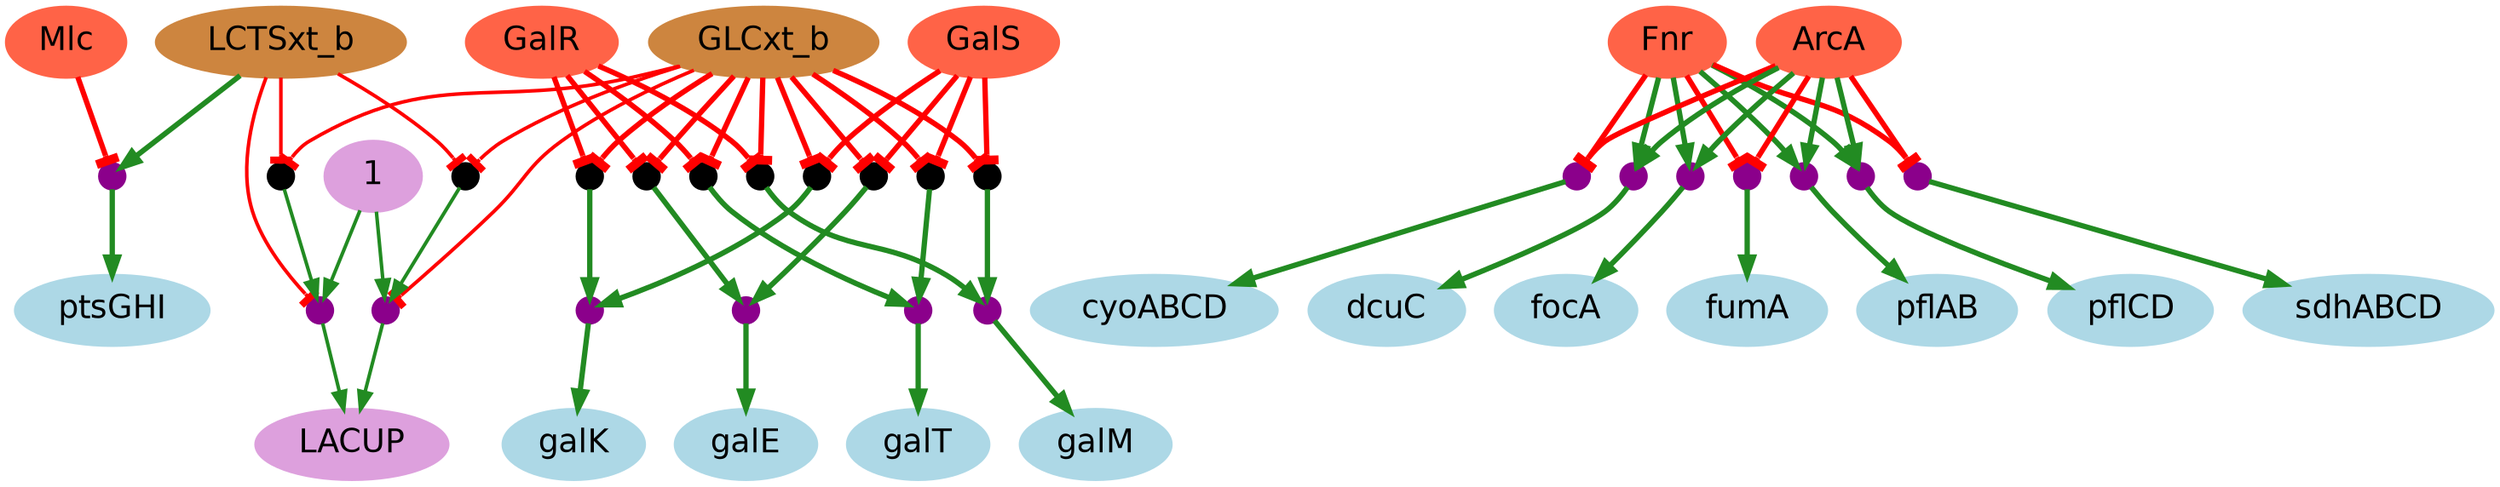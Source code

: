 digraph  {
"excluLACUP!GLCxt_b+!LCTSxt_b!LCTSxt_b1" [color=darkmagenta, fillcolor=darkmagenta, fixedsize=True, fontname=Helvetica, fontsize=18, height="0.2", label=" ", shape=ellipse, style="filled, bold", width="0.2"];
LACUP [color=plum, fillcolor=plum, fontname=Helvetica, fontsize=18, shape=ellipse, style="filled, bold"];
LCTSxt_b [color=peru, fillcolor=peru, fontname=Helvetica, fontsize=18, shape=ellipse, style="filled, bold"];
"intermedexcluLACUP!GLCxt_b+!LCTSxt_b!LCTSxt_b1 part !GLCxt_b+!LCTSxt_b" [color=black, fillcolor=black, fixedsize=True, fontname=Helvetica, fontsize=18, height="0.2", label=".", shape=ellipse, style="filled, bold", width="0.2"];
GLCxt_b [color=peru, fillcolor=peru, fontname=Helvetica, fontsize=18, shape=ellipse, style="filled, bold"];
1 [color=plum, fillcolor=plum, fontname=Helvetica, fontsize=18, shape=ellipse, style="filled, bold"];
"excluLACUP!GLCxt_b!GLCxt_b+!LCTSxt_b1" [color=darkmagenta, fillcolor=darkmagenta, fixedsize=True, fontname=Helvetica, fontsize=18, height="0.2", label=" ", shape=ellipse, style="filled, bold", width="0.2"];
"intermedexcluLACUP!GLCxt_b!GLCxt_b+!LCTSxt_b1 part !GLCxt_b+!LCTSxt_b" [color=black, fillcolor=black, fixedsize=True, fontname=Helvetica, fontsize=18, height="0.2", label=".", shape=ellipse, style="filled, bold", width="0.2"];
"exclucyoABCD!ArcA!Fnr" [color=darkmagenta, fillcolor=darkmagenta, fixedsize=True, fontname=Helvetica, fontsize=18, height="0.2", label=" ", shape=ellipse, style="filled, bold", width="0.2"];
cyoABCD [color=lightblue, fillcolor=lightblue, fontname=Helvetica, fontsize=18, shape=ellipse, style="filled, bold"];
Fnr [color=tomato, fillcolor=tomato, fontname=Helvetica, fontsize=18, shape=ellipse, style="filled, bold"];
ArcA [color=tomato, fillcolor=tomato, fontname=Helvetica, fontsize=18, shape=ellipse, style="filled, bold"];
excludcuCArcAFnr [color=darkmagenta, fillcolor=darkmagenta, fixedsize=True, fontname=Helvetica, fontsize=18, height="0.2", label=" ", shape=ellipse, style="filled, bold", width="0.2"];
dcuC [color=lightblue, fillcolor=lightblue, fontname=Helvetica, fontsize=18, shape=ellipse, style="filled, bold"];
exclufocAArcAFnr [color=darkmagenta, fillcolor=darkmagenta, fixedsize=True, fontname=Helvetica, fontsize=18, height="0.2", label=" ", shape=ellipse, style="filled, bold", width="0.2"];
focA [color=lightblue, fillcolor=lightblue, fontname=Helvetica, fontsize=18, shape=ellipse, style="filled, bold"];
"exclufumA!ArcA!Fnr" [color=darkmagenta, fillcolor=darkmagenta, fixedsize=True, fontname=Helvetica, fontsize=18, height="0.2", label=" ", shape=ellipse, style="filled, bold", width="0.2"];
fumA [color=lightblue, fillcolor=lightblue, fontname=Helvetica, fontsize=18, shape=ellipse, style="filled, bold"];
"exclugalE!GLCxt_b+!GalR!GLCxt_b+!GalS" [color=darkmagenta, fillcolor=darkmagenta, fixedsize=True, fontname=Helvetica, fontsize=18, height="0.2", label=" ", shape=ellipse, style="filled, bold", width="0.2"];
galE [color=lightblue, fillcolor=lightblue, fontname=Helvetica, fontsize=18, shape=ellipse, style="filled, bold"];
"intermedexclugalE!GLCxt_b+!GalR!GLCxt_b+!GalS part !GLCxt_b+!GalS" [color=black, fillcolor=black, fixedsize=True, fontname=Helvetica, fontsize=18, height="0.2", label=".", shape=ellipse, style="filled, bold", width="0.2"];
GalS [color=tomato, fillcolor=tomato, fontname=Helvetica, fontsize=18, shape=ellipse, style="filled, bold"];
"intermedexclugalE!GLCxt_b+!GalR!GLCxt_b+!GalS part !GLCxt_b+!GalR" [color=black, fillcolor=black, fixedsize=True, fontname=Helvetica, fontsize=18, height="0.2", label=".", shape=ellipse, style="filled, bold", width="0.2"];
GalR [color=tomato, fillcolor=tomato, fontname=Helvetica, fontsize=18, shape=ellipse, style="filled, bold"];
"exclugalK!GLCxt_b+!GalR!GLCxt_b+!GalS" [color=darkmagenta, fillcolor=darkmagenta, fixedsize=True, fontname=Helvetica, fontsize=18, height="0.2", label=" ", shape=ellipse, style="filled, bold", width="0.2"];
galK [color=lightblue, fillcolor=lightblue, fontname=Helvetica, fontsize=18, shape=ellipse, style="filled, bold"];
"intermedexclugalK!GLCxt_b+!GalR!GLCxt_b+!GalS part !GLCxt_b+!GalS" [color=black, fillcolor=black, fixedsize=True, fontname=Helvetica, fontsize=18, height="0.2", label=".", shape=ellipse, style="filled, bold", width="0.2"];
"intermedexclugalK!GLCxt_b+!GalR!GLCxt_b+!GalS part !GLCxt_b+!GalR" [color=black, fillcolor=black, fixedsize=True, fontname=Helvetica, fontsize=18, height="0.2", label=".", shape=ellipse, style="filled, bold", width="0.2"];
"exclugalM!GLCxt_b+!GalR!GLCxt_b+!GalS" [color=darkmagenta, fillcolor=darkmagenta, fixedsize=True, fontname=Helvetica, fontsize=18, height="0.2", label=" ", shape=ellipse, style="filled, bold", width="0.2"];
galM [color=lightblue, fillcolor=lightblue, fontname=Helvetica, fontsize=18, shape=ellipse, style="filled, bold"];
"intermedexclugalM!GLCxt_b+!GalR!GLCxt_b+!GalS part !GLCxt_b+!GalS" [color=black, fillcolor=black, fixedsize=True, fontname=Helvetica, fontsize=18, height="0.2", label=".", shape=ellipse, style="filled, bold", width="0.2"];
"intermedexclugalM!GLCxt_b+!GalR!GLCxt_b+!GalS part !GLCxt_b+!GalR" [color=black, fillcolor=black, fixedsize=True, fontname=Helvetica, fontsize=18, height="0.2", label=".", shape=ellipse, style="filled, bold", width="0.2"];
"exclugalT!GLCxt_b+!GalR!GLCxt_b+!GalS" [color=darkmagenta, fillcolor=darkmagenta, fixedsize=True, fontname=Helvetica, fontsize=18, height="0.2", label=" ", shape=ellipse, style="filled, bold", width="0.2"];
galT [color=lightblue, fillcolor=lightblue, fontname=Helvetica, fontsize=18, shape=ellipse, style="filled, bold"];
"intermedexclugalT!GLCxt_b+!GalR!GLCxt_b+!GalS part !GLCxt_b+!GalS" [color=black, fillcolor=black, fixedsize=True, fontname=Helvetica, fontsize=18, height="0.2", label=".", shape=ellipse, style="filled, bold", width="0.2"];
"intermedexclugalT!GLCxt_b+!GalR!GLCxt_b+!GalS part !GLCxt_b+!GalR" [color=black, fillcolor=black, fixedsize=True, fontname=Helvetica, fontsize=18, height="0.2", label=".", shape=ellipse, style="filled, bold", width="0.2"];
exclupflABArcAFnr [color=darkmagenta, fillcolor=darkmagenta, fixedsize=True, fontname=Helvetica, fontsize=18, height="0.2", label=" ", shape=ellipse, style="filled, bold", width="0.2"];
pflAB [color=lightblue, fillcolor=lightblue, fontname=Helvetica, fontsize=18, shape=ellipse, style="filled, bold"];
exclupflCDArcAFnr [color=darkmagenta, fillcolor=darkmagenta, fixedsize=True, fontname=Helvetica, fontsize=18, height="0.2", label=" ", shape=ellipse, style="filled, bold", width="0.2"];
pflCD [color=lightblue, fillcolor=lightblue, fontname=Helvetica, fontsize=18, shape=ellipse, style="filled, bold"];
"excluptsGHI!MlcLCTSxt_b" [color=darkmagenta, fillcolor=darkmagenta, fixedsize=True, fontname=Helvetica, fontsize=18, height="0.2", label=" ", shape=ellipse, style="filled, bold", width="0.2"];
ptsGHI [color=lightblue, fillcolor=lightblue, fontname=Helvetica, fontsize=18, shape=ellipse, style="filled, bold"];
Mlc [color=tomato, fillcolor=tomato, fontname=Helvetica, fontsize=18, shape=ellipse, style="filled, bold"];
"exclusdhABCD!ArcA!Fnr" [color=darkmagenta, fillcolor=darkmagenta, fixedsize=True, fontname=Helvetica, fontsize=18, height="0.2", label=" ", shape=ellipse, style="filled, bold", width="0.2"];
sdhABCD [color=lightblue, fillcolor=lightblue, fontname=Helvetica, fontsize=18, shape=ellipse, style="filled, bold"];
"excluLACUP!GLCxt_b+!LCTSxt_b!LCTSxt_b1" -> LACUP  [arrowhead=normal, color=forestgreen, dir=forward, key=0, penwidth=2, sign=1, weight=2];
LCTSxt_b -> "excluLACUP!GLCxt_b+!LCTSxt_b!LCTSxt_b1"  [arrowhead=tee, color=red, dir=forward, key=0, penwidth=2, sign="-1", weight=2];
LCTSxt_b -> "intermedexcluLACUP!GLCxt_b+!LCTSxt_b!LCTSxt_b1 part !GLCxt_b+!LCTSxt_b"  [arrowhead=tee, color=red, dir=forward, key=0, penwidth=2, sign="-1", weight=2];
LCTSxt_b -> "intermedexcluLACUP!GLCxt_b!GLCxt_b+!LCTSxt_b1 part !GLCxt_b+!LCTSxt_b"  [arrowhead=tee, color=red, dir=forward, key=0, penwidth=2, sign="-1", weight=2];
LCTSxt_b -> "excluptsGHI!MlcLCTSxt_b"  [arrowhead=normal, color=forestgreen, dir=forward, key=0, penwidth=3, sign=1, weight=3];
"intermedexcluLACUP!GLCxt_b+!LCTSxt_b!LCTSxt_b1 part !GLCxt_b+!LCTSxt_b" -> "excluLACUP!GLCxt_b+!LCTSxt_b!LCTSxt_b1"  [arrowhead=normal, color=forestgreen, dir=forward, key=0, penwidth=2, sign=1, weight=2];
GLCxt_b -> "intermedexcluLACUP!GLCxt_b+!LCTSxt_b!LCTSxt_b1 part !GLCxt_b+!LCTSxt_b"  [arrowhead=tee, color=red, dir=forward, key=0, penwidth=2, sign="-1", weight=2];
GLCxt_b -> "excluLACUP!GLCxt_b!GLCxt_b+!LCTSxt_b1"  [arrowhead=tee, color=red, dir=forward, key=0, penwidth=2, sign="-1", weight=2];
GLCxt_b -> "intermedexcluLACUP!GLCxt_b!GLCxt_b+!LCTSxt_b1 part !GLCxt_b+!LCTSxt_b"  [arrowhead=tee, color=red, dir=forward, key=0, penwidth=2, sign="-1", weight=2];
GLCxt_b -> "intermedexclugalE!GLCxt_b+!GalR!GLCxt_b+!GalS part !GLCxt_b+!GalS"  [arrowhead=tee, color=red, dir=forward, key=0, penwidth=3, sign="-1", weight=3];
GLCxt_b -> "intermedexclugalE!GLCxt_b+!GalR!GLCxt_b+!GalS part !GLCxt_b+!GalR"  [arrowhead=tee, color=red, dir=forward, key=0, penwidth=3, sign="-1", weight=3];
GLCxt_b -> "intermedexclugalK!GLCxt_b+!GalR!GLCxt_b+!GalS part !GLCxt_b+!GalS"  [arrowhead=tee, color=red, dir=forward, key=0, penwidth=3, sign="-1", weight=3];
GLCxt_b -> "intermedexclugalK!GLCxt_b+!GalR!GLCxt_b+!GalS part !GLCxt_b+!GalR"  [arrowhead=tee, color=red, dir=forward, key=0, penwidth=3, sign="-1", weight=3];
GLCxt_b -> "intermedexclugalM!GLCxt_b+!GalR!GLCxt_b+!GalS part !GLCxt_b+!GalS"  [arrowhead=tee, color=red, dir=forward, key=0, penwidth=3, sign="-1", weight=3];
GLCxt_b -> "intermedexclugalM!GLCxt_b+!GalR!GLCxt_b+!GalS part !GLCxt_b+!GalR"  [arrowhead=tee, color=red, dir=forward, key=0, penwidth=3, sign="-1", weight=3];
GLCxt_b -> "intermedexclugalT!GLCxt_b+!GalR!GLCxt_b+!GalS part !GLCxt_b+!GalS"  [arrowhead=tee, color=red, dir=forward, key=0, penwidth=3, sign="-1", weight=3];
GLCxt_b -> "intermedexclugalT!GLCxt_b+!GalR!GLCxt_b+!GalS part !GLCxt_b+!GalR"  [arrowhead=tee, color=red, dir=forward, key=0, penwidth=3, sign="-1", weight=3];
1 -> "excluLACUP!GLCxt_b+!LCTSxt_b!LCTSxt_b1"  [arrowhead=normal, color=forestgreen, dir=forward, key=0, penwidth=2, sign=1, weight=2];
1 -> "excluLACUP!GLCxt_b!GLCxt_b+!LCTSxt_b1"  [arrowhead=normal, color=forestgreen, dir=forward, key=0, penwidth=2, sign=1, weight=2];
"excluLACUP!GLCxt_b!GLCxt_b+!LCTSxt_b1" -> LACUP  [arrowhead=normal, color=forestgreen, dir=forward, key=0, penwidth=2, sign=1, weight=2];
"intermedexcluLACUP!GLCxt_b!GLCxt_b+!LCTSxt_b1 part !GLCxt_b+!LCTSxt_b" -> "excluLACUP!GLCxt_b!GLCxt_b+!LCTSxt_b1"  [arrowhead=normal, color=forestgreen, dir=forward, key=0, penwidth=2, sign=1, weight=2];
"exclucyoABCD!ArcA!Fnr" -> cyoABCD  [arrowhead=normal, color=forestgreen, dir=forward, key=0, penwidth=3, sign=1, weight=3];
Fnr -> "exclucyoABCD!ArcA!Fnr"  [arrowhead=tee, color=red, dir=forward, key=0, penwidth=3, sign="-1", weight=3];
Fnr -> excludcuCArcAFnr  [arrowhead=normal, color=forestgreen, dir=forward, key=0, penwidth=3, sign=1, weight=3];
Fnr -> exclufocAArcAFnr  [arrowhead=normal, color=forestgreen, dir=forward, key=0, penwidth=3, sign=1, weight=3];
Fnr -> "exclufumA!ArcA!Fnr"  [arrowhead=tee, color=red, dir=forward, key=0, penwidth=3, sign="-1", weight=3];
Fnr -> exclupflABArcAFnr  [arrowhead=normal, color=forestgreen, dir=forward, key=0, penwidth=3, sign=1, weight=3];
Fnr -> exclupflCDArcAFnr  [arrowhead=normal, color=forestgreen, dir=forward, key=0, penwidth=3, sign=1, weight=3];
Fnr -> "exclusdhABCD!ArcA!Fnr"  [arrowhead=tee, color=red, dir=forward, key=0, penwidth=3, sign="-1", weight=3];
ArcA -> "exclucyoABCD!ArcA!Fnr"  [arrowhead=tee, color=red, dir=forward, key=0, penwidth=3, sign="-1", weight=3];
ArcA -> excludcuCArcAFnr  [arrowhead=normal, color=forestgreen, dir=forward, key=0, penwidth=3, sign=1, weight=3];
ArcA -> exclufocAArcAFnr  [arrowhead=normal, color=forestgreen, dir=forward, key=0, penwidth=3, sign=1, weight=3];
ArcA -> "exclufumA!ArcA!Fnr"  [arrowhead=tee, color=red, dir=forward, key=0, penwidth=3, sign="-1", weight=3];
ArcA -> exclupflABArcAFnr  [arrowhead=normal, color=forestgreen, dir=forward, key=0, penwidth=3, sign=1, weight=3];
ArcA -> exclupflCDArcAFnr  [arrowhead=normal, color=forestgreen, dir=forward, key=0, penwidth=3, sign=1, weight=3];
ArcA -> "exclusdhABCD!ArcA!Fnr"  [arrowhead=tee, color=red, dir=forward, key=0, penwidth=3, sign="-1", weight=3];
excludcuCArcAFnr -> dcuC  [arrowhead=normal, color=forestgreen, dir=forward, key=0, penwidth=3, sign=1, weight=3];
exclufocAArcAFnr -> focA  [arrowhead=normal, color=forestgreen, dir=forward, key=0, penwidth=3, sign=1, weight=3];
"exclufumA!ArcA!Fnr" -> fumA  [arrowhead=normal, color=forestgreen, dir=forward, key=0, penwidth=3, sign=1, weight=3];
"exclugalE!GLCxt_b+!GalR!GLCxt_b+!GalS" -> galE  [arrowhead=normal, color=forestgreen, dir=forward, key=0, penwidth=3, sign=1, weight=3];
"intermedexclugalE!GLCxt_b+!GalR!GLCxt_b+!GalS part !GLCxt_b+!GalS" -> "exclugalE!GLCxt_b+!GalR!GLCxt_b+!GalS"  [arrowhead=normal, color=forestgreen, dir=forward, key=0, penwidth=3, sign=1, weight=3];
GalS -> "intermedexclugalE!GLCxt_b+!GalR!GLCxt_b+!GalS part !GLCxt_b+!GalS"  [arrowhead=tee, color=red, dir=forward, key=0, penwidth=3, sign="-1", weight=3];
GalS -> "intermedexclugalK!GLCxt_b+!GalR!GLCxt_b+!GalS part !GLCxt_b+!GalS"  [arrowhead=tee, color=red, dir=forward, key=0, penwidth=3, sign="-1", weight=3];
GalS -> "intermedexclugalM!GLCxt_b+!GalR!GLCxt_b+!GalS part !GLCxt_b+!GalS"  [arrowhead=tee, color=red, dir=forward, key=0, penwidth=3, sign="-1", weight=3];
GalS -> "intermedexclugalT!GLCxt_b+!GalR!GLCxt_b+!GalS part !GLCxt_b+!GalS"  [arrowhead=tee, color=red, dir=forward, key=0, penwidth=3, sign="-1", weight=3];
"intermedexclugalE!GLCxt_b+!GalR!GLCxt_b+!GalS part !GLCxt_b+!GalR" -> "exclugalE!GLCxt_b+!GalR!GLCxt_b+!GalS"  [arrowhead=normal, color=forestgreen, dir=forward, key=0, penwidth=3, sign=1, weight=3];
GalR -> "intermedexclugalE!GLCxt_b+!GalR!GLCxt_b+!GalS part !GLCxt_b+!GalR"  [arrowhead=tee, color=red, dir=forward, key=0, penwidth=3, sign="-1", weight=3];
GalR -> "intermedexclugalK!GLCxt_b+!GalR!GLCxt_b+!GalS part !GLCxt_b+!GalR"  [arrowhead=tee, color=red, dir=forward, key=0, penwidth=3, sign="-1", weight=3];
GalR -> "intermedexclugalM!GLCxt_b+!GalR!GLCxt_b+!GalS part !GLCxt_b+!GalR"  [arrowhead=tee, color=red, dir=forward, key=0, penwidth=3, sign="-1", weight=3];
GalR -> "intermedexclugalT!GLCxt_b+!GalR!GLCxt_b+!GalS part !GLCxt_b+!GalR"  [arrowhead=tee, color=red, dir=forward, key=0, penwidth=3, sign="-1", weight=3];
"exclugalK!GLCxt_b+!GalR!GLCxt_b+!GalS" -> galK  [arrowhead=normal, color=forestgreen, dir=forward, key=0, penwidth=3, sign=1, weight=3];
"intermedexclugalK!GLCxt_b+!GalR!GLCxt_b+!GalS part !GLCxt_b+!GalS" -> "exclugalK!GLCxt_b+!GalR!GLCxt_b+!GalS"  [arrowhead=normal, color=forestgreen, dir=forward, key=0, penwidth=3, sign=1, weight=3];
"intermedexclugalK!GLCxt_b+!GalR!GLCxt_b+!GalS part !GLCxt_b+!GalR" -> "exclugalK!GLCxt_b+!GalR!GLCxt_b+!GalS"  [arrowhead=normal, color=forestgreen, dir=forward, key=0, penwidth=3, sign=1, weight=3];
"exclugalM!GLCxt_b+!GalR!GLCxt_b+!GalS" -> galM  [arrowhead=normal, color=forestgreen, dir=forward, key=0, penwidth=3, sign=1, weight=3];
"intermedexclugalM!GLCxt_b+!GalR!GLCxt_b+!GalS part !GLCxt_b+!GalS" -> "exclugalM!GLCxt_b+!GalR!GLCxt_b+!GalS"  [arrowhead=normal, color=forestgreen, dir=forward, key=0, penwidth=3, sign=1, weight=3];
"intermedexclugalM!GLCxt_b+!GalR!GLCxt_b+!GalS part !GLCxt_b+!GalR" -> "exclugalM!GLCxt_b+!GalR!GLCxt_b+!GalS"  [arrowhead=normal, color=forestgreen, dir=forward, key=0, penwidth=3, sign=1, weight=3];
"exclugalT!GLCxt_b+!GalR!GLCxt_b+!GalS" -> galT  [arrowhead=normal, color=forestgreen, dir=forward, key=0, penwidth=3, sign=1, weight=3];
"intermedexclugalT!GLCxt_b+!GalR!GLCxt_b+!GalS part !GLCxt_b+!GalS" -> "exclugalT!GLCxt_b+!GalR!GLCxt_b+!GalS"  [arrowhead=normal, color=forestgreen, dir=forward, key=0, penwidth=3, sign=1, weight=3];
"intermedexclugalT!GLCxt_b+!GalR!GLCxt_b+!GalS part !GLCxt_b+!GalR" -> "exclugalT!GLCxt_b+!GalR!GLCxt_b+!GalS"  [arrowhead=normal, color=forestgreen, dir=forward, key=0, penwidth=3, sign=1, weight=3];
exclupflABArcAFnr -> pflAB  [arrowhead=normal, color=forestgreen, dir=forward, key=0, penwidth=3, sign=1, weight=3];
exclupflCDArcAFnr -> pflCD  [arrowhead=normal, color=forestgreen, dir=forward, key=0, penwidth=3, sign=1, weight=3];
"excluptsGHI!MlcLCTSxt_b" -> ptsGHI  [arrowhead=normal, color=forestgreen, dir=forward, key=0, penwidth=3, sign=1, weight=3];
Mlc -> "excluptsGHI!MlcLCTSxt_b"  [arrowhead=tee, color=red, dir=forward, key=0, penwidth=3, sign="-1", weight=3];
"exclusdhABCD!ArcA!Fnr" -> sdhABCD  [arrowhead=normal, color=forestgreen, dir=forward, key=0, penwidth=3, sign=1, weight=3];
}

